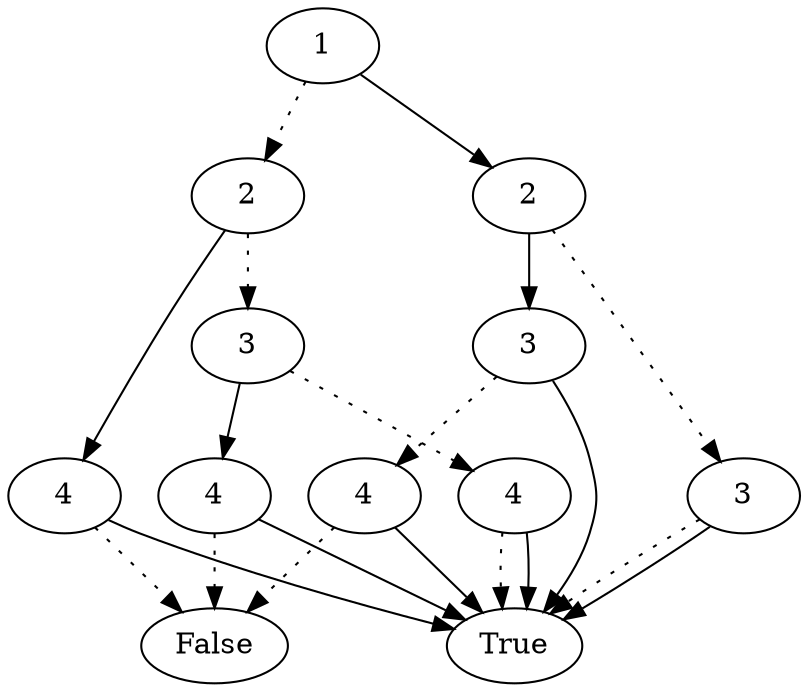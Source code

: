digraph  {
  70357272520704 [label = 1];
  70357272520704 -> 70357272528288 [style=dotted] 
  70357272520704 -> 70357272522780  
  70357272528288 [label = 2];
  70357272528288 -> 70357272530884 [style=dotted] 
  70357272528288 -> 70357272530008  
  70357272530884 [label = 3];
  70357272530884 -> 70357272532352 [style=dotted] 
  70357272530884 -> 70357272531556  
  70357272532352 [label = 4];
  70357272532352 -> 70357272532784 [style=dotted] 
  70357272532352 -> 70357272532784  
 70357272532784 [label = True] 
 70357272532784 [label = True] 
  70357272531556 [label = 4];
  70357272531556 -> 70357272532112 [style=dotted] 
  70357272531556 -> 70357272532784  
  70357272532112 [label = False] 
 70357272532784 [label = True] 
  70357272530008 [label = 4];
  70357272530008 -> 70357272532112 [style=dotted] 
  70357272530008 -> 70357272532784  
  70357272532112 [label = False] 
 70357272532784 [label = True] 
  70357272522780 [label = 2];
  70357272522780 -> 70357272526512 [style=dotted] 
  70357272522780 -> 70357272524064  
  70357272526512 [label = 3];
  70357272526512 -> 70357272532784 [style=dotted] 
  70357272526512 -> 70357272532784  
 70357272532784 [label = True] 
 70357272532784 [label = True] 
  70357272524064 [label = 3];
  70357272524064 -> 70357272525408 [style=dotted] 
  70357272524064 -> 70357272532784  
  70357272525408 [label = 4];
  70357272525408 -> 70357272532112 [style=dotted] 
  70357272525408 -> 70357272532784  
  70357272532112 [label = False] 
 70357272532784 [label = True] 
 70357272532784 [label = True] 
}
